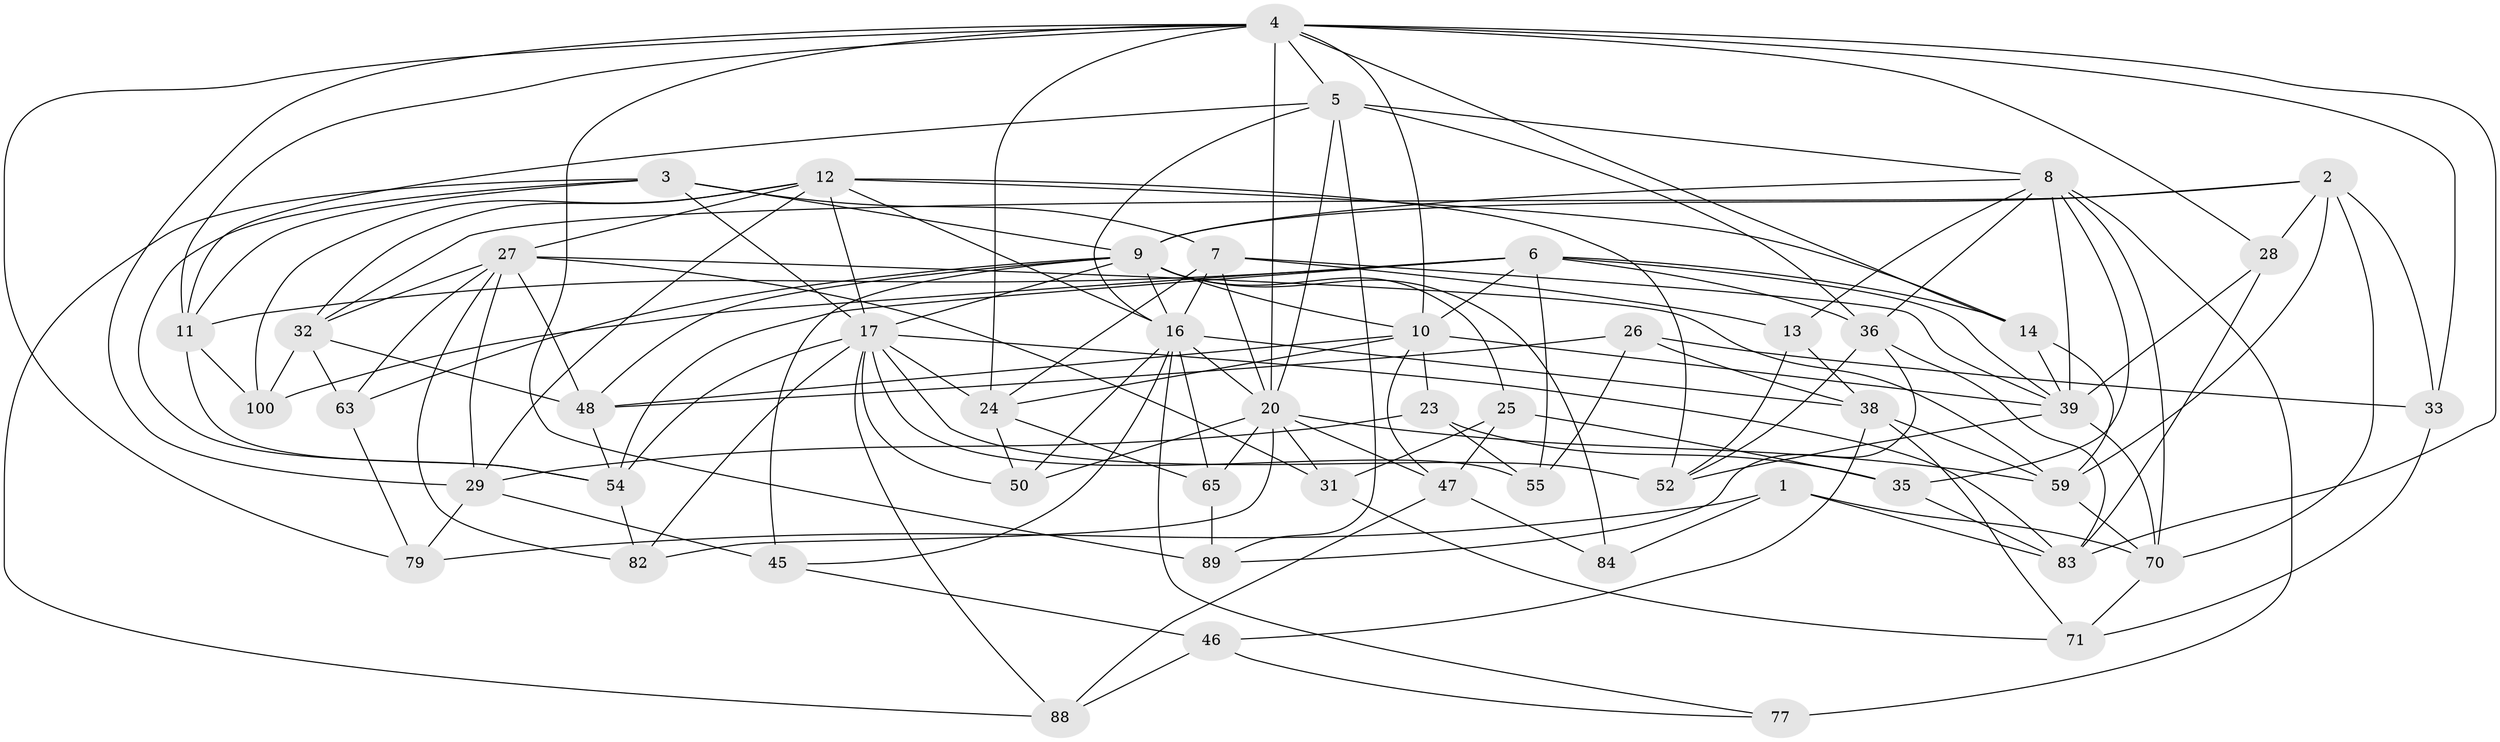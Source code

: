 // original degree distribution, {4: 1.0}
// Generated by graph-tools (version 1.1) at 2025/16/03/09/25 04:16:30]
// undirected, 52 vertices, 149 edges
graph export_dot {
graph [start="1"]
  node [color=gray90,style=filled];
  1;
  2 [super="+62"];
  3 [super="+86"];
  4 [super="+37+19+18"];
  5 [super="+21"];
  6 [super="+15+98"];
  7 [super="+93"];
  8 [super="+73+40"];
  9 [super="+42+34"];
  10 [super="+66+53"];
  11 [super="+91"];
  12 [super="+76+90"];
  13;
  14 [super="+74"];
  16 [super="+61+97"];
  17 [super="+30+43"];
  20 [super="+41"];
  23;
  24 [super="+49"];
  25;
  26;
  27 [super="+69"];
  28;
  29 [super="+57"];
  31;
  32 [super="+44"];
  33;
  35;
  36 [super="+64"];
  38 [super="+75"];
  39 [super="+102+67"];
  45;
  46;
  47 [super="+96"];
  48 [super="+95"];
  50;
  52 [super="+80"];
  54 [super="+58"];
  55;
  59 [super="+99"];
  63;
  65;
  70 [super="+94"];
  71;
  77;
  79;
  82;
  83 [super="+85"];
  84;
  88;
  89;
  100;
  1 -- 79;
  1 -- 70;
  1 -- 84;
  1 -- 83;
  2 -- 28;
  2 -- 70;
  2 -- 33;
  2 -- 59;
  2 -- 32;
  2 -- 9;
  3 -- 7;
  3 -- 54;
  3 -- 17;
  3 -- 11;
  3 -- 88;
  3 -- 9;
  4 -- 28;
  4 -- 24;
  4 -- 89;
  4 -- 33;
  4 -- 79;
  4 -- 11;
  4 -- 29;
  4 -- 83;
  4 -- 5;
  4 -- 20;
  4 -- 10;
  4 -- 14;
  5 -- 11;
  5 -- 20;
  5 -- 89;
  5 -- 16;
  5 -- 8 [weight=2];
  5 -- 36;
  6 -- 36;
  6 -- 39;
  6 -- 10;
  6 -- 55;
  6 -- 54;
  6 -- 100;
  6 -- 11;
  6 -- 14;
  7 -- 20;
  7 -- 13;
  7 -- 39;
  7 -- 16;
  7 -- 24;
  8 -- 77 [weight=2];
  8 -- 13;
  8 -- 35;
  8 -- 39;
  8 -- 9;
  8 -- 70;
  8 -- 36;
  9 -- 25;
  9 -- 84 [weight=2];
  9 -- 45;
  9 -- 10;
  9 -- 16;
  9 -- 48;
  9 -- 17;
  9 -- 63;
  10 -- 47;
  10 -- 24;
  10 -- 23;
  10 -- 39;
  10 -- 48;
  11 -- 100;
  11 -- 54;
  12 -- 32;
  12 -- 29;
  12 -- 100;
  12 -- 52;
  12 -- 27;
  12 -- 16;
  12 -- 17;
  12 -- 14;
  13 -- 38;
  13 -- 52;
  14 -- 39;
  14 -- 59 [weight=2];
  16 -- 77;
  16 -- 65;
  16 -- 50;
  16 -- 38;
  16 -- 45;
  16 -- 20;
  17 -- 82;
  17 -- 50;
  17 -- 83;
  17 -- 52 [weight=2];
  17 -- 54;
  17 -- 55;
  17 -- 24;
  17 -- 88;
  20 -- 65;
  20 -- 82;
  20 -- 50;
  20 -- 59 [weight=2];
  20 -- 31;
  20 -- 47 [weight=2];
  23 -- 29;
  23 -- 35;
  23 -- 55;
  24 -- 65;
  24 -- 50;
  25 -- 35;
  25 -- 47;
  25 -- 31;
  26 -- 33;
  26 -- 48;
  26 -- 55;
  26 -- 38;
  27 -- 82;
  27 -- 31;
  27 -- 48;
  27 -- 32;
  27 -- 59;
  27 -- 29;
  27 -- 63;
  28 -- 83;
  28 -- 39;
  29 -- 45;
  29 -- 79;
  31 -- 71;
  32 -- 63;
  32 -- 48;
  32 -- 100;
  33 -- 71;
  35 -- 83;
  36 -- 52;
  36 -- 83;
  36 -- 89;
  38 -- 71;
  38 -- 59;
  38 -- 46;
  39 -- 70;
  39 -- 52;
  45 -- 46;
  46 -- 88;
  46 -- 77;
  47 -- 88;
  47 -- 84;
  48 -- 54;
  54 -- 82;
  59 -- 70;
  63 -- 79;
  65 -- 89;
  70 -- 71;
}
